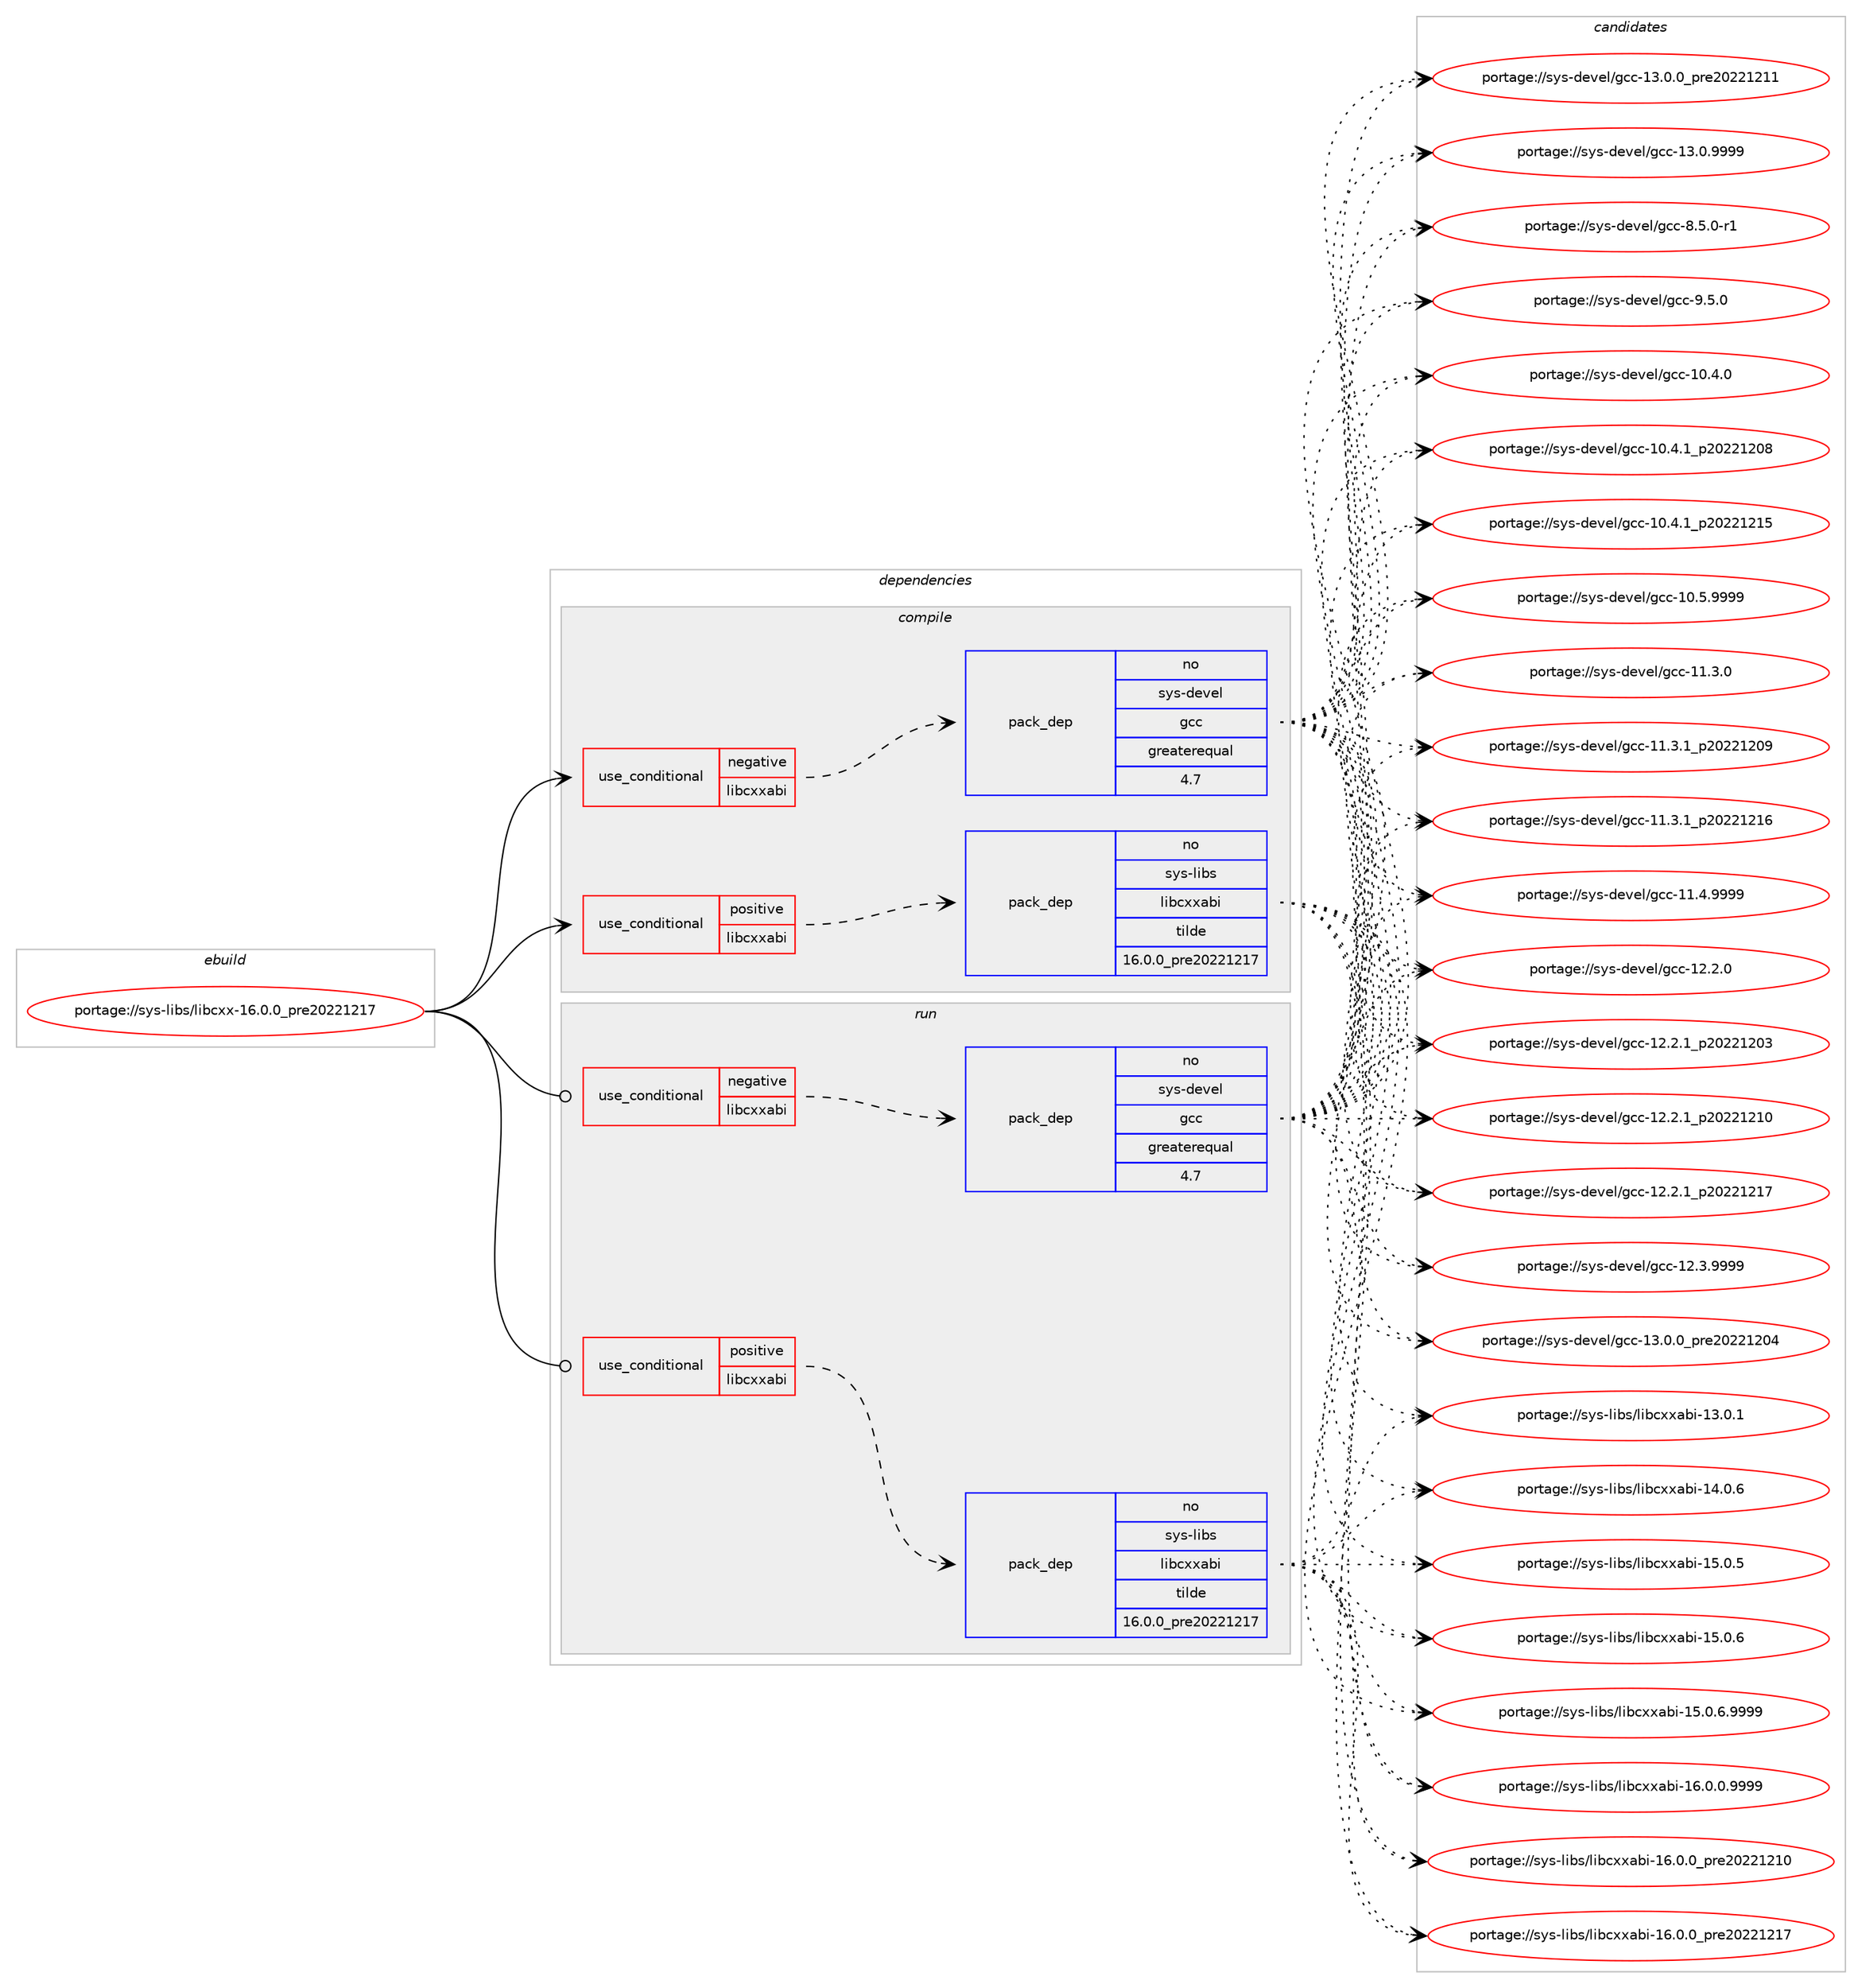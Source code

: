 digraph prolog {

# *************
# Graph options
# *************

newrank=true;
concentrate=true;
compound=true;
graph [rankdir=LR,fontname=Helvetica,fontsize=10,ranksep=1.5];#, ranksep=2.5, nodesep=0.2];
edge  [arrowhead=vee];
node  [fontname=Helvetica,fontsize=10];

# **********
# The ebuild
# **********

subgraph cluster_leftcol {
color=gray;
rank=same;
label=<<i>ebuild</i>>;
id [label="portage://sys-libs/libcxx-16.0.0_pre20221217", color=red, width=4, href="../sys-libs/libcxx-16.0.0_pre20221217.svg"];
}

# ****************
# The dependencies
# ****************

subgraph cluster_midcol {
color=gray;
label=<<i>dependencies</i>>;
subgraph cluster_compile {
fillcolor="#eeeeee";
style=filled;
label=<<i>compile</i>>;
subgraph cond201 {
dependency1405 [label=<<TABLE BORDER="0" CELLBORDER="1" CELLSPACING="0" CELLPADDING="4"><TR><TD ROWSPAN="3" CELLPADDING="10">use_conditional</TD></TR><TR><TD>negative</TD></TR><TR><TD>libcxxabi</TD></TR></TABLE>>, shape=none, color=red];
subgraph pack1203 {
dependency1406 [label=<<TABLE BORDER="0" CELLBORDER="1" CELLSPACING="0" CELLPADDING="4" WIDTH="220"><TR><TD ROWSPAN="6" CELLPADDING="30">pack_dep</TD></TR><TR><TD WIDTH="110">no</TD></TR><TR><TD>sys-devel</TD></TR><TR><TD>gcc</TD></TR><TR><TD>greaterequal</TD></TR><TR><TD>4.7</TD></TR></TABLE>>, shape=none, color=blue];
}
dependency1405:e -> dependency1406:w [weight=20,style="dashed",arrowhead="vee"];
}
id:e -> dependency1405:w [weight=20,style="solid",arrowhead="vee"];
subgraph cond202 {
dependency1407 [label=<<TABLE BORDER="0" CELLBORDER="1" CELLSPACING="0" CELLPADDING="4"><TR><TD ROWSPAN="3" CELLPADDING="10">use_conditional</TD></TR><TR><TD>positive</TD></TR><TR><TD>libcxxabi</TD></TR></TABLE>>, shape=none, color=red];
subgraph pack1204 {
dependency1408 [label=<<TABLE BORDER="0" CELLBORDER="1" CELLSPACING="0" CELLPADDING="4" WIDTH="220"><TR><TD ROWSPAN="6" CELLPADDING="30">pack_dep</TD></TR><TR><TD WIDTH="110">no</TD></TR><TR><TD>sys-libs</TD></TR><TR><TD>libcxxabi</TD></TR><TR><TD>tilde</TD></TR><TR><TD>16.0.0_pre20221217</TD></TR></TABLE>>, shape=none, color=blue];
}
dependency1407:e -> dependency1408:w [weight=20,style="dashed",arrowhead="vee"];
}
id:e -> dependency1407:w [weight=20,style="solid",arrowhead="vee"];
# *** BEGIN UNKNOWN DEPENDENCY TYPE (TODO) ***
# id -> package_dependency(portage://sys-libs/libcxx-16.0.0_pre20221217,install,no,sys-devel,llvm,none,[,,],[slot(16)],[])
# *** END UNKNOWN DEPENDENCY TYPE (TODO) ***

# *** BEGIN UNKNOWN DEPENDENCY TYPE (TODO) ***
# id -> package_dependency(portage://sys-libs/libcxx-16.0.0_pre20221217,install,strong,sys-devel,llvm,none,[,,],[slot(0)],[])
# *** END UNKNOWN DEPENDENCY TYPE (TODO) ***

}
subgraph cluster_compileandrun {
fillcolor="#eeeeee";
style=filled;
label=<<i>compile and run</i>>;
}
subgraph cluster_run {
fillcolor="#eeeeee";
style=filled;
label=<<i>run</i>>;
subgraph cond203 {
dependency1409 [label=<<TABLE BORDER="0" CELLBORDER="1" CELLSPACING="0" CELLPADDING="4"><TR><TD ROWSPAN="3" CELLPADDING="10">use_conditional</TD></TR><TR><TD>negative</TD></TR><TR><TD>libcxxabi</TD></TR></TABLE>>, shape=none, color=red];
subgraph pack1205 {
dependency1410 [label=<<TABLE BORDER="0" CELLBORDER="1" CELLSPACING="0" CELLPADDING="4" WIDTH="220"><TR><TD ROWSPAN="6" CELLPADDING="30">pack_dep</TD></TR><TR><TD WIDTH="110">no</TD></TR><TR><TD>sys-devel</TD></TR><TR><TD>gcc</TD></TR><TR><TD>greaterequal</TD></TR><TR><TD>4.7</TD></TR></TABLE>>, shape=none, color=blue];
}
dependency1409:e -> dependency1410:w [weight=20,style="dashed",arrowhead="vee"];
}
id:e -> dependency1409:w [weight=20,style="solid",arrowhead="odot"];
subgraph cond204 {
dependency1411 [label=<<TABLE BORDER="0" CELLBORDER="1" CELLSPACING="0" CELLPADDING="4"><TR><TD ROWSPAN="3" CELLPADDING="10">use_conditional</TD></TR><TR><TD>positive</TD></TR><TR><TD>libcxxabi</TD></TR></TABLE>>, shape=none, color=red];
subgraph pack1206 {
dependency1412 [label=<<TABLE BORDER="0" CELLBORDER="1" CELLSPACING="0" CELLPADDING="4" WIDTH="220"><TR><TD ROWSPAN="6" CELLPADDING="30">pack_dep</TD></TR><TR><TD WIDTH="110">no</TD></TR><TR><TD>sys-libs</TD></TR><TR><TD>libcxxabi</TD></TR><TR><TD>tilde</TD></TR><TR><TD>16.0.0_pre20221217</TD></TR></TABLE>>, shape=none, color=blue];
}
dependency1411:e -> dependency1412:w [weight=20,style="dashed",arrowhead="vee"];
}
id:e -> dependency1411:w [weight=20,style="solid",arrowhead="odot"];
}
}

# **************
# The candidates
# **************

subgraph cluster_choices {
rank=same;
color=gray;
label=<<i>candidates</i>>;

subgraph choice1203 {
color=black;
nodesep=1;
choice1151211154510010111810110847103999945494846524648 [label="portage://sys-devel/gcc-10.4.0", color=red, width=4,href="../sys-devel/gcc-10.4.0.svg"];
choice1151211154510010111810110847103999945494846524649951125048505049504856 [label="portage://sys-devel/gcc-10.4.1_p20221208", color=red, width=4,href="../sys-devel/gcc-10.4.1_p20221208.svg"];
choice1151211154510010111810110847103999945494846524649951125048505049504953 [label="portage://sys-devel/gcc-10.4.1_p20221215", color=red, width=4,href="../sys-devel/gcc-10.4.1_p20221215.svg"];
choice1151211154510010111810110847103999945494846534657575757 [label="portage://sys-devel/gcc-10.5.9999", color=red, width=4,href="../sys-devel/gcc-10.5.9999.svg"];
choice1151211154510010111810110847103999945494946514648 [label="portage://sys-devel/gcc-11.3.0", color=red, width=4,href="../sys-devel/gcc-11.3.0.svg"];
choice1151211154510010111810110847103999945494946514649951125048505049504857 [label="portage://sys-devel/gcc-11.3.1_p20221209", color=red, width=4,href="../sys-devel/gcc-11.3.1_p20221209.svg"];
choice1151211154510010111810110847103999945494946514649951125048505049504954 [label="portage://sys-devel/gcc-11.3.1_p20221216", color=red, width=4,href="../sys-devel/gcc-11.3.1_p20221216.svg"];
choice1151211154510010111810110847103999945494946524657575757 [label="portage://sys-devel/gcc-11.4.9999", color=red, width=4,href="../sys-devel/gcc-11.4.9999.svg"];
choice1151211154510010111810110847103999945495046504648 [label="portage://sys-devel/gcc-12.2.0", color=red, width=4,href="../sys-devel/gcc-12.2.0.svg"];
choice1151211154510010111810110847103999945495046504649951125048505049504851 [label="portage://sys-devel/gcc-12.2.1_p20221203", color=red, width=4,href="../sys-devel/gcc-12.2.1_p20221203.svg"];
choice1151211154510010111810110847103999945495046504649951125048505049504948 [label="portage://sys-devel/gcc-12.2.1_p20221210", color=red, width=4,href="../sys-devel/gcc-12.2.1_p20221210.svg"];
choice1151211154510010111810110847103999945495046504649951125048505049504955 [label="portage://sys-devel/gcc-12.2.1_p20221217", color=red, width=4,href="../sys-devel/gcc-12.2.1_p20221217.svg"];
choice1151211154510010111810110847103999945495046514657575757 [label="portage://sys-devel/gcc-12.3.9999", color=red, width=4,href="../sys-devel/gcc-12.3.9999.svg"];
choice1151211154510010111810110847103999945495146484648951121141015048505049504852 [label="portage://sys-devel/gcc-13.0.0_pre20221204", color=red, width=4,href="../sys-devel/gcc-13.0.0_pre20221204.svg"];
choice1151211154510010111810110847103999945495146484648951121141015048505049504949 [label="portage://sys-devel/gcc-13.0.0_pre20221211", color=red, width=4,href="../sys-devel/gcc-13.0.0_pre20221211.svg"];
choice1151211154510010111810110847103999945495146484657575757 [label="portage://sys-devel/gcc-13.0.9999", color=red, width=4,href="../sys-devel/gcc-13.0.9999.svg"];
choice115121115451001011181011084710399994556465346484511449 [label="portage://sys-devel/gcc-8.5.0-r1", color=red, width=4,href="../sys-devel/gcc-8.5.0-r1.svg"];
choice11512111545100101118101108471039999455746534648 [label="portage://sys-devel/gcc-9.5.0", color=red, width=4,href="../sys-devel/gcc-9.5.0.svg"];
dependency1406:e -> choice1151211154510010111810110847103999945494846524648:w [style=dotted,weight="100"];
dependency1406:e -> choice1151211154510010111810110847103999945494846524649951125048505049504856:w [style=dotted,weight="100"];
dependency1406:e -> choice1151211154510010111810110847103999945494846524649951125048505049504953:w [style=dotted,weight="100"];
dependency1406:e -> choice1151211154510010111810110847103999945494846534657575757:w [style=dotted,weight="100"];
dependency1406:e -> choice1151211154510010111810110847103999945494946514648:w [style=dotted,weight="100"];
dependency1406:e -> choice1151211154510010111810110847103999945494946514649951125048505049504857:w [style=dotted,weight="100"];
dependency1406:e -> choice1151211154510010111810110847103999945494946514649951125048505049504954:w [style=dotted,weight="100"];
dependency1406:e -> choice1151211154510010111810110847103999945494946524657575757:w [style=dotted,weight="100"];
dependency1406:e -> choice1151211154510010111810110847103999945495046504648:w [style=dotted,weight="100"];
dependency1406:e -> choice1151211154510010111810110847103999945495046504649951125048505049504851:w [style=dotted,weight="100"];
dependency1406:e -> choice1151211154510010111810110847103999945495046504649951125048505049504948:w [style=dotted,weight="100"];
dependency1406:e -> choice1151211154510010111810110847103999945495046504649951125048505049504955:w [style=dotted,weight="100"];
dependency1406:e -> choice1151211154510010111810110847103999945495046514657575757:w [style=dotted,weight="100"];
dependency1406:e -> choice1151211154510010111810110847103999945495146484648951121141015048505049504852:w [style=dotted,weight="100"];
dependency1406:e -> choice1151211154510010111810110847103999945495146484648951121141015048505049504949:w [style=dotted,weight="100"];
dependency1406:e -> choice1151211154510010111810110847103999945495146484657575757:w [style=dotted,weight="100"];
dependency1406:e -> choice115121115451001011181011084710399994556465346484511449:w [style=dotted,weight="100"];
dependency1406:e -> choice11512111545100101118101108471039999455746534648:w [style=dotted,weight="100"];
}
subgraph choice1204 {
color=black;
nodesep=1;
choice1151211154510810598115471081059899120120979810545495146484649 [label="portage://sys-libs/libcxxabi-13.0.1", color=red, width=4,href="../sys-libs/libcxxabi-13.0.1.svg"];
choice1151211154510810598115471081059899120120979810545495246484654 [label="portage://sys-libs/libcxxabi-14.0.6", color=red, width=4,href="../sys-libs/libcxxabi-14.0.6.svg"];
choice1151211154510810598115471081059899120120979810545495346484653 [label="portage://sys-libs/libcxxabi-15.0.5", color=red, width=4,href="../sys-libs/libcxxabi-15.0.5.svg"];
choice1151211154510810598115471081059899120120979810545495346484654 [label="portage://sys-libs/libcxxabi-15.0.6", color=red, width=4,href="../sys-libs/libcxxabi-15.0.6.svg"];
choice11512111545108105981154710810598991201209798105454953464846544657575757 [label="portage://sys-libs/libcxxabi-15.0.6.9999", color=red, width=4,href="../sys-libs/libcxxabi-15.0.6.9999.svg"];
choice11512111545108105981154710810598991201209798105454954464846484657575757 [label="portage://sys-libs/libcxxabi-16.0.0.9999", color=red, width=4,href="../sys-libs/libcxxabi-16.0.0.9999.svg"];
choice1151211154510810598115471081059899120120979810545495446484648951121141015048505049504948 [label="portage://sys-libs/libcxxabi-16.0.0_pre20221210", color=red, width=4,href="../sys-libs/libcxxabi-16.0.0_pre20221210.svg"];
choice1151211154510810598115471081059899120120979810545495446484648951121141015048505049504955 [label="portage://sys-libs/libcxxabi-16.0.0_pre20221217", color=red, width=4,href="../sys-libs/libcxxabi-16.0.0_pre20221217.svg"];
dependency1408:e -> choice1151211154510810598115471081059899120120979810545495146484649:w [style=dotted,weight="100"];
dependency1408:e -> choice1151211154510810598115471081059899120120979810545495246484654:w [style=dotted,weight="100"];
dependency1408:e -> choice1151211154510810598115471081059899120120979810545495346484653:w [style=dotted,weight="100"];
dependency1408:e -> choice1151211154510810598115471081059899120120979810545495346484654:w [style=dotted,weight="100"];
dependency1408:e -> choice11512111545108105981154710810598991201209798105454953464846544657575757:w [style=dotted,weight="100"];
dependency1408:e -> choice11512111545108105981154710810598991201209798105454954464846484657575757:w [style=dotted,weight="100"];
dependency1408:e -> choice1151211154510810598115471081059899120120979810545495446484648951121141015048505049504948:w [style=dotted,weight="100"];
dependency1408:e -> choice1151211154510810598115471081059899120120979810545495446484648951121141015048505049504955:w [style=dotted,weight="100"];
}
subgraph choice1205 {
color=black;
nodesep=1;
choice1151211154510010111810110847103999945494846524648 [label="portage://sys-devel/gcc-10.4.0", color=red, width=4,href="../sys-devel/gcc-10.4.0.svg"];
choice1151211154510010111810110847103999945494846524649951125048505049504856 [label="portage://sys-devel/gcc-10.4.1_p20221208", color=red, width=4,href="../sys-devel/gcc-10.4.1_p20221208.svg"];
choice1151211154510010111810110847103999945494846524649951125048505049504953 [label="portage://sys-devel/gcc-10.4.1_p20221215", color=red, width=4,href="../sys-devel/gcc-10.4.1_p20221215.svg"];
choice1151211154510010111810110847103999945494846534657575757 [label="portage://sys-devel/gcc-10.5.9999", color=red, width=4,href="../sys-devel/gcc-10.5.9999.svg"];
choice1151211154510010111810110847103999945494946514648 [label="portage://sys-devel/gcc-11.3.0", color=red, width=4,href="../sys-devel/gcc-11.3.0.svg"];
choice1151211154510010111810110847103999945494946514649951125048505049504857 [label="portage://sys-devel/gcc-11.3.1_p20221209", color=red, width=4,href="../sys-devel/gcc-11.3.1_p20221209.svg"];
choice1151211154510010111810110847103999945494946514649951125048505049504954 [label="portage://sys-devel/gcc-11.3.1_p20221216", color=red, width=4,href="../sys-devel/gcc-11.3.1_p20221216.svg"];
choice1151211154510010111810110847103999945494946524657575757 [label="portage://sys-devel/gcc-11.4.9999", color=red, width=4,href="../sys-devel/gcc-11.4.9999.svg"];
choice1151211154510010111810110847103999945495046504648 [label="portage://sys-devel/gcc-12.2.0", color=red, width=4,href="../sys-devel/gcc-12.2.0.svg"];
choice1151211154510010111810110847103999945495046504649951125048505049504851 [label="portage://sys-devel/gcc-12.2.1_p20221203", color=red, width=4,href="../sys-devel/gcc-12.2.1_p20221203.svg"];
choice1151211154510010111810110847103999945495046504649951125048505049504948 [label="portage://sys-devel/gcc-12.2.1_p20221210", color=red, width=4,href="../sys-devel/gcc-12.2.1_p20221210.svg"];
choice1151211154510010111810110847103999945495046504649951125048505049504955 [label="portage://sys-devel/gcc-12.2.1_p20221217", color=red, width=4,href="../sys-devel/gcc-12.2.1_p20221217.svg"];
choice1151211154510010111810110847103999945495046514657575757 [label="portage://sys-devel/gcc-12.3.9999", color=red, width=4,href="../sys-devel/gcc-12.3.9999.svg"];
choice1151211154510010111810110847103999945495146484648951121141015048505049504852 [label="portage://sys-devel/gcc-13.0.0_pre20221204", color=red, width=4,href="../sys-devel/gcc-13.0.0_pre20221204.svg"];
choice1151211154510010111810110847103999945495146484648951121141015048505049504949 [label="portage://sys-devel/gcc-13.0.0_pre20221211", color=red, width=4,href="../sys-devel/gcc-13.0.0_pre20221211.svg"];
choice1151211154510010111810110847103999945495146484657575757 [label="portage://sys-devel/gcc-13.0.9999", color=red, width=4,href="../sys-devel/gcc-13.0.9999.svg"];
choice115121115451001011181011084710399994556465346484511449 [label="portage://sys-devel/gcc-8.5.0-r1", color=red, width=4,href="../sys-devel/gcc-8.5.0-r1.svg"];
choice11512111545100101118101108471039999455746534648 [label="portage://sys-devel/gcc-9.5.0", color=red, width=4,href="../sys-devel/gcc-9.5.0.svg"];
dependency1410:e -> choice1151211154510010111810110847103999945494846524648:w [style=dotted,weight="100"];
dependency1410:e -> choice1151211154510010111810110847103999945494846524649951125048505049504856:w [style=dotted,weight="100"];
dependency1410:e -> choice1151211154510010111810110847103999945494846524649951125048505049504953:w [style=dotted,weight="100"];
dependency1410:e -> choice1151211154510010111810110847103999945494846534657575757:w [style=dotted,weight="100"];
dependency1410:e -> choice1151211154510010111810110847103999945494946514648:w [style=dotted,weight="100"];
dependency1410:e -> choice1151211154510010111810110847103999945494946514649951125048505049504857:w [style=dotted,weight="100"];
dependency1410:e -> choice1151211154510010111810110847103999945494946514649951125048505049504954:w [style=dotted,weight="100"];
dependency1410:e -> choice1151211154510010111810110847103999945494946524657575757:w [style=dotted,weight="100"];
dependency1410:e -> choice1151211154510010111810110847103999945495046504648:w [style=dotted,weight="100"];
dependency1410:e -> choice1151211154510010111810110847103999945495046504649951125048505049504851:w [style=dotted,weight="100"];
dependency1410:e -> choice1151211154510010111810110847103999945495046504649951125048505049504948:w [style=dotted,weight="100"];
dependency1410:e -> choice1151211154510010111810110847103999945495046504649951125048505049504955:w [style=dotted,weight="100"];
dependency1410:e -> choice1151211154510010111810110847103999945495046514657575757:w [style=dotted,weight="100"];
dependency1410:e -> choice1151211154510010111810110847103999945495146484648951121141015048505049504852:w [style=dotted,weight="100"];
dependency1410:e -> choice1151211154510010111810110847103999945495146484648951121141015048505049504949:w [style=dotted,weight="100"];
dependency1410:e -> choice1151211154510010111810110847103999945495146484657575757:w [style=dotted,weight="100"];
dependency1410:e -> choice115121115451001011181011084710399994556465346484511449:w [style=dotted,weight="100"];
dependency1410:e -> choice11512111545100101118101108471039999455746534648:w [style=dotted,weight="100"];
}
subgraph choice1206 {
color=black;
nodesep=1;
choice1151211154510810598115471081059899120120979810545495146484649 [label="portage://sys-libs/libcxxabi-13.0.1", color=red, width=4,href="../sys-libs/libcxxabi-13.0.1.svg"];
choice1151211154510810598115471081059899120120979810545495246484654 [label="portage://sys-libs/libcxxabi-14.0.6", color=red, width=4,href="../sys-libs/libcxxabi-14.0.6.svg"];
choice1151211154510810598115471081059899120120979810545495346484653 [label="portage://sys-libs/libcxxabi-15.0.5", color=red, width=4,href="../sys-libs/libcxxabi-15.0.5.svg"];
choice1151211154510810598115471081059899120120979810545495346484654 [label="portage://sys-libs/libcxxabi-15.0.6", color=red, width=4,href="../sys-libs/libcxxabi-15.0.6.svg"];
choice11512111545108105981154710810598991201209798105454953464846544657575757 [label="portage://sys-libs/libcxxabi-15.0.6.9999", color=red, width=4,href="../sys-libs/libcxxabi-15.0.6.9999.svg"];
choice11512111545108105981154710810598991201209798105454954464846484657575757 [label="portage://sys-libs/libcxxabi-16.0.0.9999", color=red, width=4,href="../sys-libs/libcxxabi-16.0.0.9999.svg"];
choice1151211154510810598115471081059899120120979810545495446484648951121141015048505049504948 [label="portage://sys-libs/libcxxabi-16.0.0_pre20221210", color=red, width=4,href="../sys-libs/libcxxabi-16.0.0_pre20221210.svg"];
choice1151211154510810598115471081059899120120979810545495446484648951121141015048505049504955 [label="portage://sys-libs/libcxxabi-16.0.0_pre20221217", color=red, width=4,href="../sys-libs/libcxxabi-16.0.0_pre20221217.svg"];
dependency1412:e -> choice1151211154510810598115471081059899120120979810545495146484649:w [style=dotted,weight="100"];
dependency1412:e -> choice1151211154510810598115471081059899120120979810545495246484654:w [style=dotted,weight="100"];
dependency1412:e -> choice1151211154510810598115471081059899120120979810545495346484653:w [style=dotted,weight="100"];
dependency1412:e -> choice1151211154510810598115471081059899120120979810545495346484654:w [style=dotted,weight="100"];
dependency1412:e -> choice11512111545108105981154710810598991201209798105454953464846544657575757:w [style=dotted,weight="100"];
dependency1412:e -> choice11512111545108105981154710810598991201209798105454954464846484657575757:w [style=dotted,weight="100"];
dependency1412:e -> choice1151211154510810598115471081059899120120979810545495446484648951121141015048505049504948:w [style=dotted,weight="100"];
dependency1412:e -> choice1151211154510810598115471081059899120120979810545495446484648951121141015048505049504955:w [style=dotted,weight="100"];
}
}

}

